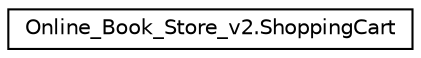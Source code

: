 digraph "Graphical Class Hierarchy"
{
 // LATEX_PDF_SIZE
  edge [fontname="Helvetica",fontsize="10",labelfontname="Helvetica",labelfontsize="10"];
  node [fontname="Helvetica",fontsize="10",shape=record];
  rankdir="LR";
  Node0 [label="Online_Book_Store_v2.ShoppingCart",height=0.2,width=0.4,color="black", fillcolor="white", style="filled",URL="$class_online___book___store__v2_1_1_shopping_cart.html",tooltip="Contains products that added to shopping cart"];
}
